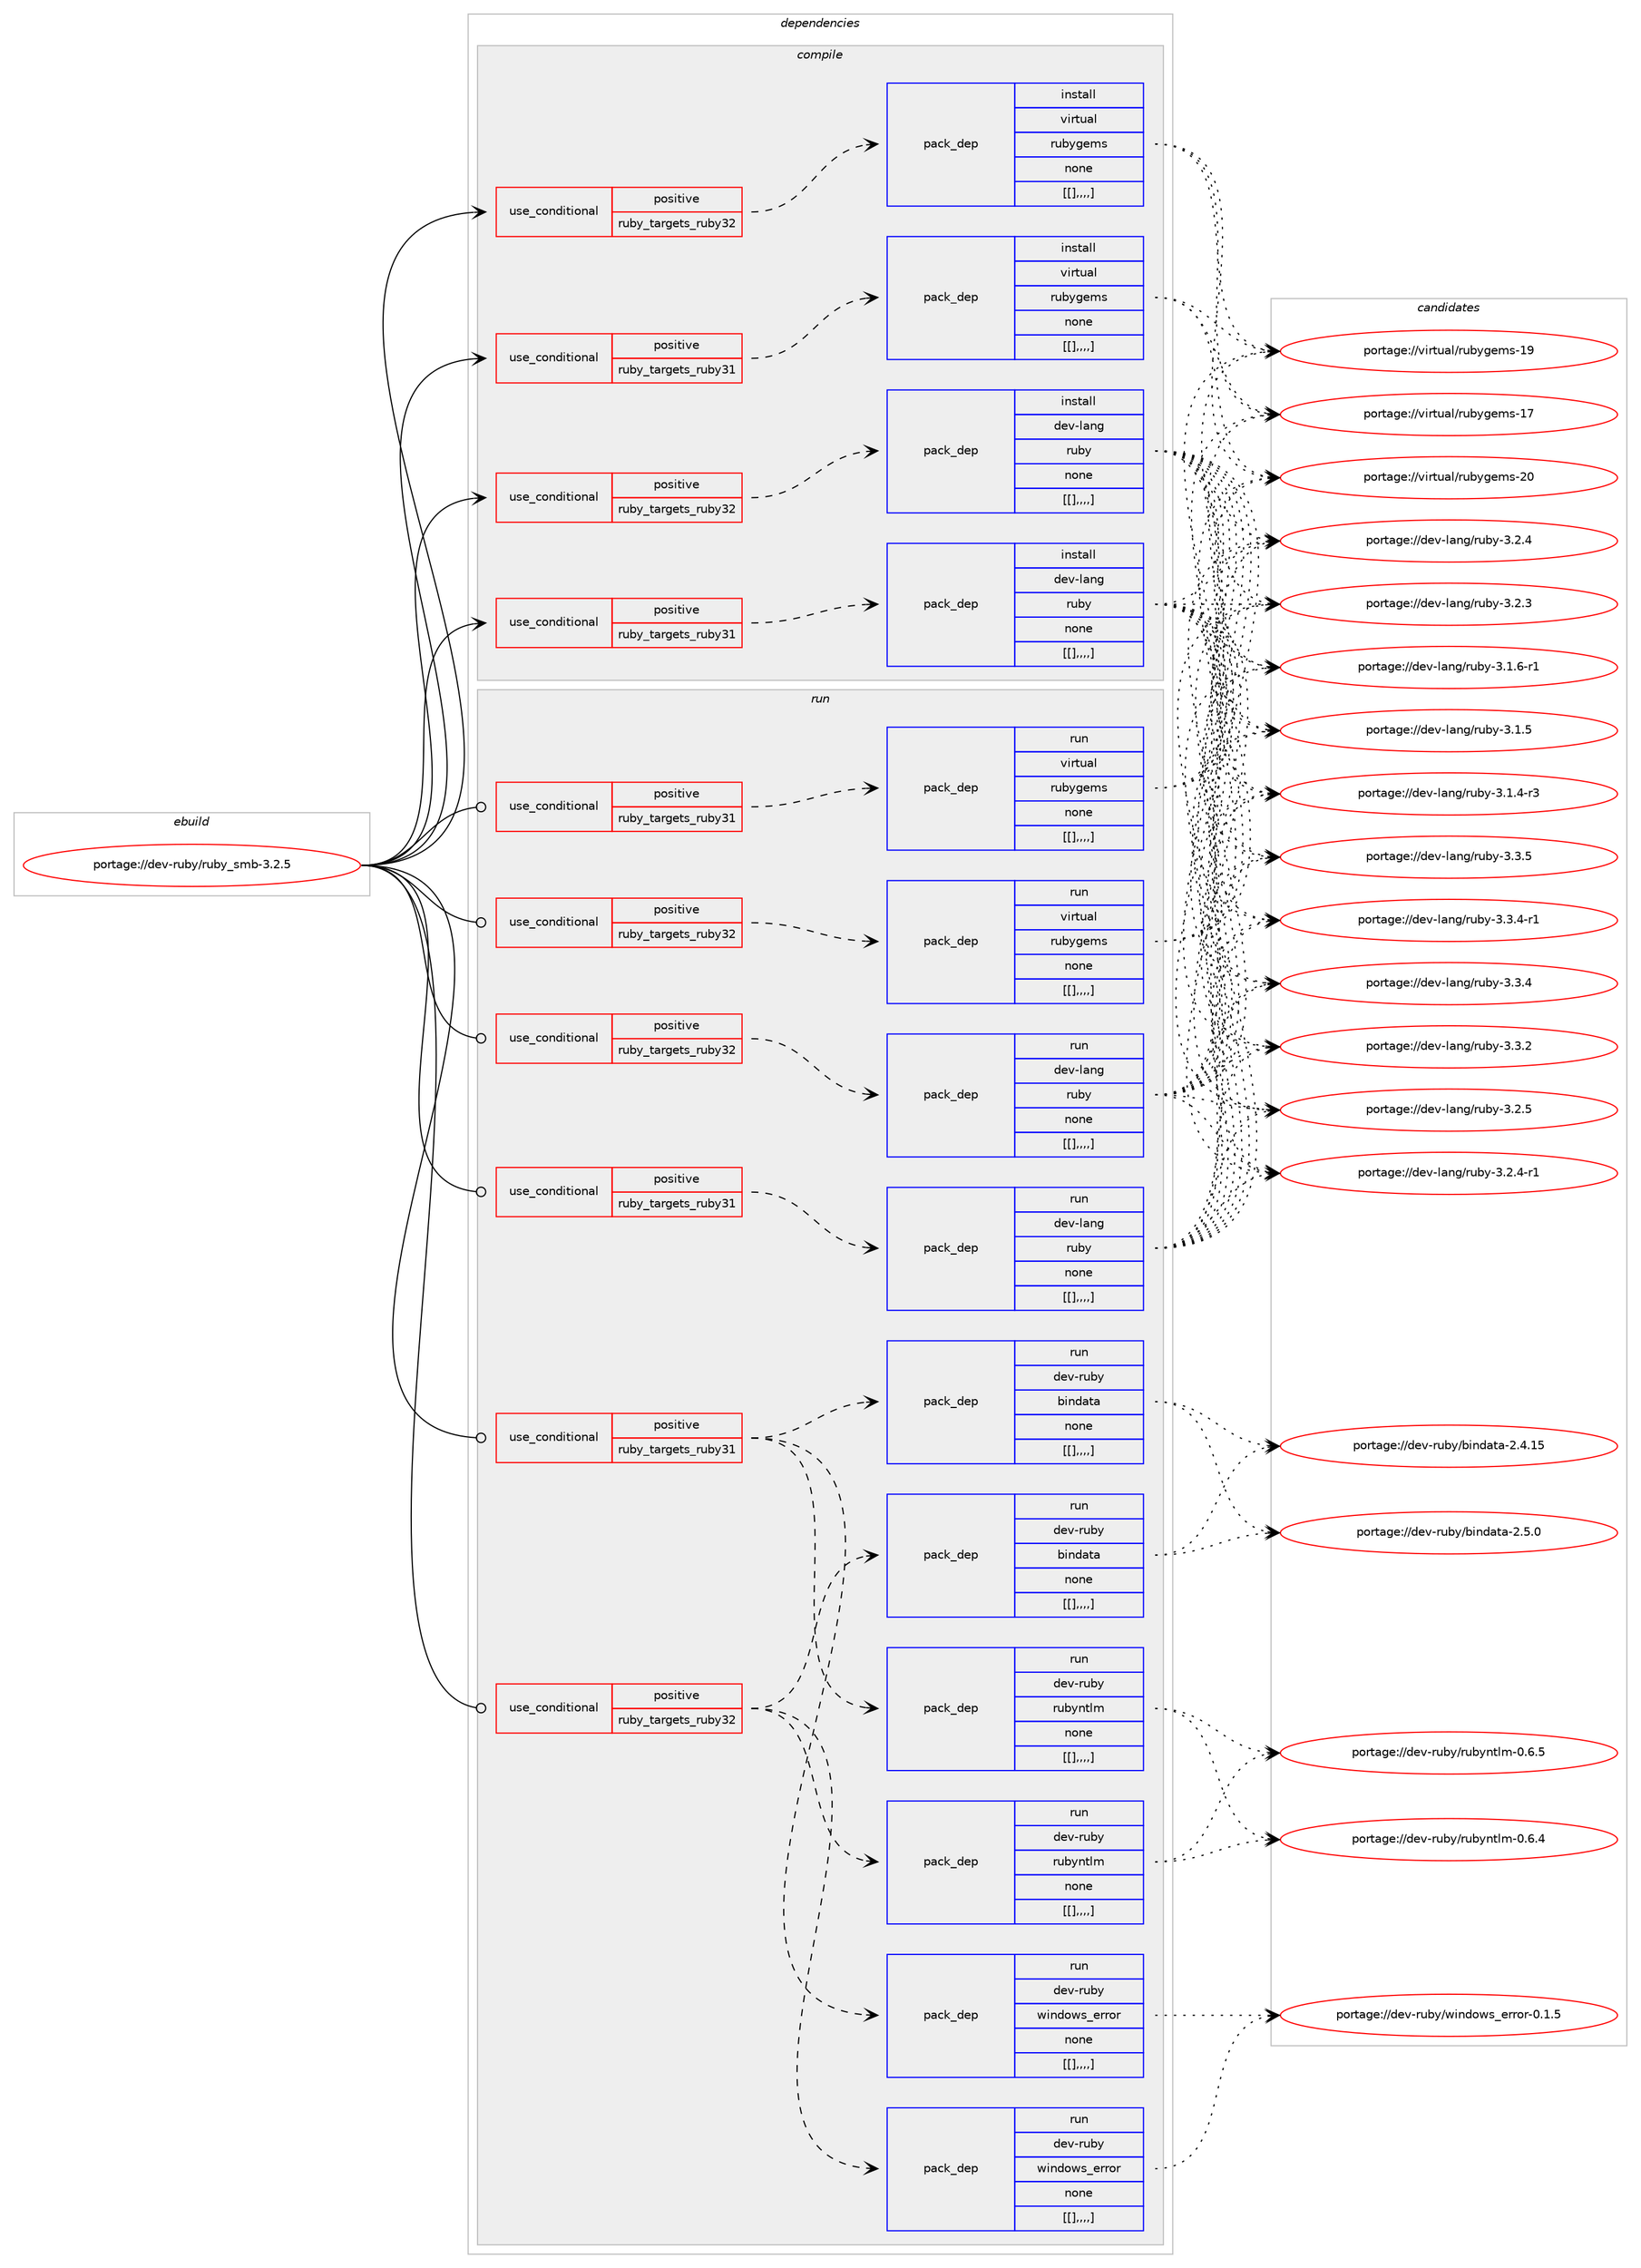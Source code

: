 digraph prolog {

# *************
# Graph options
# *************

newrank=true;
concentrate=true;
compound=true;
graph [rankdir=LR,fontname=Helvetica,fontsize=10,ranksep=1.5];#, ranksep=2.5, nodesep=0.2];
edge  [arrowhead=vee];
node  [fontname=Helvetica,fontsize=10];

# **********
# The ebuild
# **********

subgraph cluster_leftcol {
color=gray;
label=<<i>ebuild</i>>;
id [label="portage://dev-ruby/ruby_smb-3.2.5", color=red, width=4, href="../dev-ruby/ruby_smb-3.2.5.svg"];
}

# ****************
# The dependencies
# ****************

subgraph cluster_midcol {
color=gray;
label=<<i>dependencies</i>>;
subgraph cluster_compile {
fillcolor="#eeeeee";
style=filled;
label=<<i>compile</i>>;
subgraph cond60195 {
dependency212959 [label=<<TABLE BORDER="0" CELLBORDER="1" CELLSPACING="0" CELLPADDING="4"><TR><TD ROWSPAN="3" CELLPADDING="10">use_conditional</TD></TR><TR><TD>positive</TD></TR><TR><TD>ruby_targets_ruby31</TD></TR></TABLE>>, shape=none, color=red];
subgraph pack151312 {
dependency213046 [label=<<TABLE BORDER="0" CELLBORDER="1" CELLSPACING="0" CELLPADDING="4" WIDTH="220"><TR><TD ROWSPAN="6" CELLPADDING="30">pack_dep</TD></TR><TR><TD WIDTH="110">install</TD></TR><TR><TD>dev-lang</TD></TR><TR><TD>ruby</TD></TR><TR><TD>none</TD></TR><TR><TD>[[],,,,]</TD></TR></TABLE>>, shape=none, color=blue];
}
dependency212959:e -> dependency213046:w [weight=20,style="dashed",arrowhead="vee"];
}
id:e -> dependency212959:w [weight=20,style="solid",arrowhead="vee"];
subgraph cond60258 {
dependency213088 [label=<<TABLE BORDER="0" CELLBORDER="1" CELLSPACING="0" CELLPADDING="4"><TR><TD ROWSPAN="3" CELLPADDING="10">use_conditional</TD></TR><TR><TD>positive</TD></TR><TR><TD>ruby_targets_ruby31</TD></TR></TABLE>>, shape=none, color=red];
subgraph pack151357 {
dependency213118 [label=<<TABLE BORDER="0" CELLBORDER="1" CELLSPACING="0" CELLPADDING="4" WIDTH="220"><TR><TD ROWSPAN="6" CELLPADDING="30">pack_dep</TD></TR><TR><TD WIDTH="110">install</TD></TR><TR><TD>virtual</TD></TR><TR><TD>rubygems</TD></TR><TR><TD>none</TD></TR><TR><TD>[[],,,,]</TD></TR></TABLE>>, shape=none, color=blue];
}
dependency213088:e -> dependency213118:w [weight=20,style="dashed",arrowhead="vee"];
}
id:e -> dependency213088:w [weight=20,style="solid",arrowhead="vee"];
subgraph cond60303 {
dependency213177 [label=<<TABLE BORDER="0" CELLBORDER="1" CELLSPACING="0" CELLPADDING="4"><TR><TD ROWSPAN="3" CELLPADDING="10">use_conditional</TD></TR><TR><TD>positive</TD></TR><TR><TD>ruby_targets_ruby32</TD></TR></TABLE>>, shape=none, color=red];
subgraph pack151400 {
dependency213225 [label=<<TABLE BORDER="0" CELLBORDER="1" CELLSPACING="0" CELLPADDING="4" WIDTH="220"><TR><TD ROWSPAN="6" CELLPADDING="30">pack_dep</TD></TR><TR><TD WIDTH="110">install</TD></TR><TR><TD>dev-lang</TD></TR><TR><TD>ruby</TD></TR><TR><TD>none</TD></TR><TR><TD>[[],,,,]</TD></TR></TABLE>>, shape=none, color=blue];
}
dependency213177:e -> dependency213225:w [weight=20,style="dashed",arrowhead="vee"];
}
id:e -> dependency213177:w [weight=20,style="solid",arrowhead="vee"];
subgraph cond60340 {
dependency213229 [label=<<TABLE BORDER="0" CELLBORDER="1" CELLSPACING="0" CELLPADDING="4"><TR><TD ROWSPAN="3" CELLPADDING="10">use_conditional</TD></TR><TR><TD>positive</TD></TR><TR><TD>ruby_targets_ruby32</TD></TR></TABLE>>, shape=none, color=red];
subgraph pack151436 {
dependency213275 [label=<<TABLE BORDER="0" CELLBORDER="1" CELLSPACING="0" CELLPADDING="4" WIDTH="220"><TR><TD ROWSPAN="6" CELLPADDING="30">pack_dep</TD></TR><TR><TD WIDTH="110">install</TD></TR><TR><TD>virtual</TD></TR><TR><TD>rubygems</TD></TR><TR><TD>none</TD></TR><TR><TD>[[],,,,]</TD></TR></TABLE>>, shape=none, color=blue];
}
dependency213229:e -> dependency213275:w [weight=20,style="dashed",arrowhead="vee"];
}
id:e -> dependency213229:w [weight=20,style="solid",arrowhead="vee"];
}
subgraph cluster_compileandrun {
fillcolor="#eeeeee";
style=filled;
label=<<i>compile and run</i>>;
}
subgraph cluster_run {
fillcolor="#eeeeee";
style=filled;
label=<<i>run</i>>;
subgraph cond60366 {
dependency213318 [label=<<TABLE BORDER="0" CELLBORDER="1" CELLSPACING="0" CELLPADDING="4"><TR><TD ROWSPAN="3" CELLPADDING="10">use_conditional</TD></TR><TR><TD>positive</TD></TR><TR><TD>ruby_targets_ruby31</TD></TR></TABLE>>, shape=none, color=red];
subgraph pack151505 {
dependency213410 [label=<<TABLE BORDER="0" CELLBORDER="1" CELLSPACING="0" CELLPADDING="4" WIDTH="220"><TR><TD ROWSPAN="6" CELLPADDING="30">pack_dep</TD></TR><TR><TD WIDTH="110">run</TD></TR><TR><TD>dev-lang</TD></TR><TR><TD>ruby</TD></TR><TR><TD>none</TD></TR><TR><TD>[[],,,,]</TD></TR></TABLE>>, shape=none, color=blue];
}
dependency213318:e -> dependency213410:w [weight=20,style="dashed",arrowhead="vee"];
}
id:e -> dependency213318:w [weight=20,style="solid",arrowhead="odot"];
subgraph cond60421 {
dependency213419 [label=<<TABLE BORDER="0" CELLBORDER="1" CELLSPACING="0" CELLPADDING="4"><TR><TD ROWSPAN="3" CELLPADDING="10">use_conditional</TD></TR><TR><TD>positive</TD></TR><TR><TD>ruby_targets_ruby31</TD></TR></TABLE>>, shape=none, color=red];
subgraph pack151520 {
dependency213423 [label=<<TABLE BORDER="0" CELLBORDER="1" CELLSPACING="0" CELLPADDING="4" WIDTH="220"><TR><TD ROWSPAN="6" CELLPADDING="30">pack_dep</TD></TR><TR><TD WIDTH="110">run</TD></TR><TR><TD>dev-ruby</TD></TR><TR><TD>bindata</TD></TR><TR><TD>none</TD></TR><TR><TD>[[],,,,]</TD></TR></TABLE>>, shape=none, color=blue];
}
dependency213419:e -> dependency213423:w [weight=20,style="dashed",arrowhead="vee"];
subgraph pack151524 {
dependency213462 [label=<<TABLE BORDER="0" CELLBORDER="1" CELLSPACING="0" CELLPADDING="4" WIDTH="220"><TR><TD ROWSPAN="6" CELLPADDING="30">pack_dep</TD></TR><TR><TD WIDTH="110">run</TD></TR><TR><TD>dev-ruby</TD></TR><TR><TD>rubyntlm</TD></TR><TR><TD>none</TD></TR><TR><TD>[[],,,,]</TD></TR></TABLE>>, shape=none, color=blue];
}
dependency213419:e -> dependency213462:w [weight=20,style="dashed",arrowhead="vee"];
subgraph pack151563 {
dependency213499 [label=<<TABLE BORDER="0" CELLBORDER="1" CELLSPACING="0" CELLPADDING="4" WIDTH="220"><TR><TD ROWSPAN="6" CELLPADDING="30">pack_dep</TD></TR><TR><TD WIDTH="110">run</TD></TR><TR><TD>dev-ruby</TD></TR><TR><TD>windows_error</TD></TR><TR><TD>none</TD></TR><TR><TD>[[],,,,]</TD></TR></TABLE>>, shape=none, color=blue];
}
dependency213419:e -> dependency213499:w [weight=20,style="dashed",arrowhead="vee"];
}
id:e -> dependency213419:w [weight=20,style="solid",arrowhead="odot"];
subgraph cond60487 {
dependency213550 [label=<<TABLE BORDER="0" CELLBORDER="1" CELLSPACING="0" CELLPADDING="4"><TR><TD ROWSPAN="3" CELLPADDING="10">use_conditional</TD></TR><TR><TD>positive</TD></TR><TR><TD>ruby_targets_ruby31</TD></TR></TABLE>>, shape=none, color=red];
subgraph pack151591 {
dependency213553 [label=<<TABLE BORDER="0" CELLBORDER="1" CELLSPACING="0" CELLPADDING="4" WIDTH="220"><TR><TD ROWSPAN="6" CELLPADDING="30">pack_dep</TD></TR><TR><TD WIDTH="110">run</TD></TR><TR><TD>virtual</TD></TR><TR><TD>rubygems</TD></TR><TR><TD>none</TD></TR><TR><TD>[[],,,,]</TD></TR></TABLE>>, shape=none, color=blue];
}
dependency213550:e -> dependency213553:w [weight=20,style="dashed",arrowhead="vee"];
}
id:e -> dependency213550:w [weight=20,style="solid",arrowhead="odot"];
subgraph cond60499 {
dependency213576 [label=<<TABLE BORDER="0" CELLBORDER="1" CELLSPACING="0" CELLPADDING="4"><TR><TD ROWSPAN="3" CELLPADDING="10">use_conditional</TD></TR><TR><TD>positive</TD></TR><TR><TD>ruby_targets_ruby32</TD></TR></TABLE>>, shape=none, color=red];
subgraph pack151604 {
dependency213597 [label=<<TABLE BORDER="0" CELLBORDER="1" CELLSPACING="0" CELLPADDING="4" WIDTH="220"><TR><TD ROWSPAN="6" CELLPADDING="30">pack_dep</TD></TR><TR><TD WIDTH="110">run</TD></TR><TR><TD>dev-lang</TD></TR><TR><TD>ruby</TD></TR><TR><TD>none</TD></TR><TR><TD>[[],,,,]</TD></TR></TABLE>>, shape=none, color=blue];
}
dependency213576:e -> dependency213597:w [weight=20,style="dashed",arrowhead="vee"];
}
id:e -> dependency213576:w [weight=20,style="solid",arrowhead="odot"];
subgraph cond60532 {
dependency213690 [label=<<TABLE BORDER="0" CELLBORDER="1" CELLSPACING="0" CELLPADDING="4"><TR><TD ROWSPAN="3" CELLPADDING="10">use_conditional</TD></TR><TR><TD>positive</TD></TR><TR><TD>ruby_targets_ruby32</TD></TR></TABLE>>, shape=none, color=red];
subgraph pack151664 {
dependency213697 [label=<<TABLE BORDER="0" CELLBORDER="1" CELLSPACING="0" CELLPADDING="4" WIDTH="220"><TR><TD ROWSPAN="6" CELLPADDING="30">pack_dep</TD></TR><TR><TD WIDTH="110">run</TD></TR><TR><TD>dev-ruby</TD></TR><TR><TD>bindata</TD></TR><TR><TD>none</TD></TR><TR><TD>[[],,,,]</TD></TR></TABLE>>, shape=none, color=blue];
}
dependency213690:e -> dependency213697:w [weight=20,style="dashed",arrowhead="vee"];
subgraph pack151682 {
dependency213735 [label=<<TABLE BORDER="0" CELLBORDER="1" CELLSPACING="0" CELLPADDING="4" WIDTH="220"><TR><TD ROWSPAN="6" CELLPADDING="30">pack_dep</TD></TR><TR><TD WIDTH="110">run</TD></TR><TR><TD>dev-ruby</TD></TR><TR><TD>rubyntlm</TD></TR><TR><TD>none</TD></TR><TR><TD>[[],,,,]</TD></TR></TABLE>>, shape=none, color=blue];
}
dependency213690:e -> dependency213735:w [weight=20,style="dashed",arrowhead="vee"];
subgraph pack151698 {
dependency213764 [label=<<TABLE BORDER="0" CELLBORDER="1" CELLSPACING="0" CELLPADDING="4" WIDTH="220"><TR><TD ROWSPAN="6" CELLPADDING="30">pack_dep</TD></TR><TR><TD WIDTH="110">run</TD></TR><TR><TD>dev-ruby</TD></TR><TR><TD>windows_error</TD></TR><TR><TD>none</TD></TR><TR><TD>[[],,,,]</TD></TR></TABLE>>, shape=none, color=blue];
}
dependency213690:e -> dependency213764:w [weight=20,style="dashed",arrowhead="vee"];
}
id:e -> dependency213690:w [weight=20,style="solid",arrowhead="odot"];
subgraph cond60590 {
dependency213777 [label=<<TABLE BORDER="0" CELLBORDER="1" CELLSPACING="0" CELLPADDING="4"><TR><TD ROWSPAN="3" CELLPADDING="10">use_conditional</TD></TR><TR><TD>positive</TD></TR><TR><TD>ruby_targets_ruby32</TD></TR></TABLE>>, shape=none, color=red];
subgraph pack151709 {
dependency213780 [label=<<TABLE BORDER="0" CELLBORDER="1" CELLSPACING="0" CELLPADDING="4" WIDTH="220"><TR><TD ROWSPAN="6" CELLPADDING="30">pack_dep</TD></TR><TR><TD WIDTH="110">run</TD></TR><TR><TD>virtual</TD></TR><TR><TD>rubygems</TD></TR><TR><TD>none</TD></TR><TR><TD>[[],,,,]</TD></TR></TABLE>>, shape=none, color=blue];
}
dependency213777:e -> dependency213780:w [weight=20,style="dashed",arrowhead="vee"];
}
id:e -> dependency213777:w [weight=20,style="solid",arrowhead="odot"];
}
}

# **************
# The candidates
# **************

subgraph cluster_choices {
rank=same;
color=gray;
label=<<i>candidates</i>>;

subgraph choice151371 {
color=black;
nodesep=1;
choice10010111845108971101034711411798121455146514653 [label="portage://dev-lang/ruby-3.3.5", color=red, width=4,href="../dev-lang/ruby-3.3.5.svg"];
choice100101118451089711010347114117981214551465146524511449 [label="portage://dev-lang/ruby-3.3.4-r1", color=red, width=4,href="../dev-lang/ruby-3.3.4-r1.svg"];
choice10010111845108971101034711411798121455146514652 [label="portage://dev-lang/ruby-3.3.4", color=red, width=4,href="../dev-lang/ruby-3.3.4.svg"];
choice10010111845108971101034711411798121455146514650 [label="portage://dev-lang/ruby-3.3.2", color=red, width=4,href="../dev-lang/ruby-3.3.2.svg"];
choice10010111845108971101034711411798121455146504653 [label="portage://dev-lang/ruby-3.2.5", color=red, width=4,href="../dev-lang/ruby-3.2.5.svg"];
choice100101118451089711010347114117981214551465046524511449 [label="portage://dev-lang/ruby-3.2.4-r1", color=red, width=4,href="../dev-lang/ruby-3.2.4-r1.svg"];
choice10010111845108971101034711411798121455146504652 [label="portage://dev-lang/ruby-3.2.4", color=red, width=4,href="../dev-lang/ruby-3.2.4.svg"];
choice10010111845108971101034711411798121455146504651 [label="portage://dev-lang/ruby-3.2.3", color=red, width=4,href="../dev-lang/ruby-3.2.3.svg"];
choice100101118451089711010347114117981214551464946544511449 [label="portage://dev-lang/ruby-3.1.6-r1", color=red, width=4,href="../dev-lang/ruby-3.1.6-r1.svg"];
choice10010111845108971101034711411798121455146494653 [label="portage://dev-lang/ruby-3.1.5", color=red, width=4,href="../dev-lang/ruby-3.1.5.svg"];
choice100101118451089711010347114117981214551464946524511451 [label="portage://dev-lang/ruby-3.1.4-r3", color=red, width=4,href="../dev-lang/ruby-3.1.4-r3.svg"];
dependency213046:e -> choice10010111845108971101034711411798121455146514653:w [style=dotted,weight="100"];
dependency213046:e -> choice100101118451089711010347114117981214551465146524511449:w [style=dotted,weight="100"];
dependency213046:e -> choice10010111845108971101034711411798121455146514652:w [style=dotted,weight="100"];
dependency213046:e -> choice10010111845108971101034711411798121455146514650:w [style=dotted,weight="100"];
dependency213046:e -> choice10010111845108971101034711411798121455146504653:w [style=dotted,weight="100"];
dependency213046:e -> choice100101118451089711010347114117981214551465046524511449:w [style=dotted,weight="100"];
dependency213046:e -> choice10010111845108971101034711411798121455146504652:w [style=dotted,weight="100"];
dependency213046:e -> choice10010111845108971101034711411798121455146504651:w [style=dotted,weight="100"];
dependency213046:e -> choice100101118451089711010347114117981214551464946544511449:w [style=dotted,weight="100"];
dependency213046:e -> choice10010111845108971101034711411798121455146494653:w [style=dotted,weight="100"];
dependency213046:e -> choice100101118451089711010347114117981214551464946524511451:w [style=dotted,weight="100"];
}
subgraph choice151379 {
color=black;
nodesep=1;
choice118105114116117971084711411798121103101109115455048 [label="portage://virtual/rubygems-20", color=red, width=4,href="../virtual/rubygems-20.svg"];
choice118105114116117971084711411798121103101109115454957 [label="portage://virtual/rubygems-19", color=red, width=4,href="../virtual/rubygems-19.svg"];
choice118105114116117971084711411798121103101109115454955 [label="portage://virtual/rubygems-17", color=red, width=4,href="../virtual/rubygems-17.svg"];
dependency213118:e -> choice118105114116117971084711411798121103101109115455048:w [style=dotted,weight="100"];
dependency213118:e -> choice118105114116117971084711411798121103101109115454957:w [style=dotted,weight="100"];
dependency213118:e -> choice118105114116117971084711411798121103101109115454955:w [style=dotted,weight="100"];
}
subgraph choice151381 {
color=black;
nodesep=1;
choice10010111845108971101034711411798121455146514653 [label="portage://dev-lang/ruby-3.3.5", color=red, width=4,href="../dev-lang/ruby-3.3.5.svg"];
choice100101118451089711010347114117981214551465146524511449 [label="portage://dev-lang/ruby-3.3.4-r1", color=red, width=4,href="../dev-lang/ruby-3.3.4-r1.svg"];
choice10010111845108971101034711411798121455146514652 [label="portage://dev-lang/ruby-3.3.4", color=red, width=4,href="../dev-lang/ruby-3.3.4.svg"];
choice10010111845108971101034711411798121455146514650 [label="portage://dev-lang/ruby-3.3.2", color=red, width=4,href="../dev-lang/ruby-3.3.2.svg"];
choice10010111845108971101034711411798121455146504653 [label="portage://dev-lang/ruby-3.2.5", color=red, width=4,href="../dev-lang/ruby-3.2.5.svg"];
choice100101118451089711010347114117981214551465046524511449 [label="portage://dev-lang/ruby-3.2.4-r1", color=red, width=4,href="../dev-lang/ruby-3.2.4-r1.svg"];
choice10010111845108971101034711411798121455146504652 [label="portage://dev-lang/ruby-3.2.4", color=red, width=4,href="../dev-lang/ruby-3.2.4.svg"];
choice10010111845108971101034711411798121455146504651 [label="portage://dev-lang/ruby-3.2.3", color=red, width=4,href="../dev-lang/ruby-3.2.3.svg"];
choice100101118451089711010347114117981214551464946544511449 [label="portage://dev-lang/ruby-3.1.6-r1", color=red, width=4,href="../dev-lang/ruby-3.1.6-r1.svg"];
choice10010111845108971101034711411798121455146494653 [label="portage://dev-lang/ruby-3.1.5", color=red, width=4,href="../dev-lang/ruby-3.1.5.svg"];
choice100101118451089711010347114117981214551464946524511451 [label="portage://dev-lang/ruby-3.1.4-r3", color=red, width=4,href="../dev-lang/ruby-3.1.4-r3.svg"];
dependency213225:e -> choice10010111845108971101034711411798121455146514653:w [style=dotted,weight="100"];
dependency213225:e -> choice100101118451089711010347114117981214551465146524511449:w [style=dotted,weight="100"];
dependency213225:e -> choice10010111845108971101034711411798121455146514652:w [style=dotted,weight="100"];
dependency213225:e -> choice10010111845108971101034711411798121455146514650:w [style=dotted,weight="100"];
dependency213225:e -> choice10010111845108971101034711411798121455146504653:w [style=dotted,weight="100"];
dependency213225:e -> choice100101118451089711010347114117981214551465046524511449:w [style=dotted,weight="100"];
dependency213225:e -> choice10010111845108971101034711411798121455146504652:w [style=dotted,weight="100"];
dependency213225:e -> choice10010111845108971101034711411798121455146504651:w [style=dotted,weight="100"];
dependency213225:e -> choice100101118451089711010347114117981214551464946544511449:w [style=dotted,weight="100"];
dependency213225:e -> choice10010111845108971101034711411798121455146494653:w [style=dotted,weight="100"];
dependency213225:e -> choice100101118451089711010347114117981214551464946524511451:w [style=dotted,weight="100"];
}
subgraph choice151427 {
color=black;
nodesep=1;
choice118105114116117971084711411798121103101109115455048 [label="portage://virtual/rubygems-20", color=red, width=4,href="../virtual/rubygems-20.svg"];
choice118105114116117971084711411798121103101109115454957 [label="portage://virtual/rubygems-19", color=red, width=4,href="../virtual/rubygems-19.svg"];
choice118105114116117971084711411798121103101109115454955 [label="portage://virtual/rubygems-17", color=red, width=4,href="../virtual/rubygems-17.svg"];
dependency213275:e -> choice118105114116117971084711411798121103101109115455048:w [style=dotted,weight="100"];
dependency213275:e -> choice118105114116117971084711411798121103101109115454957:w [style=dotted,weight="100"];
dependency213275:e -> choice118105114116117971084711411798121103101109115454955:w [style=dotted,weight="100"];
}
subgraph choice151430 {
color=black;
nodesep=1;
choice10010111845108971101034711411798121455146514653 [label="portage://dev-lang/ruby-3.3.5", color=red, width=4,href="../dev-lang/ruby-3.3.5.svg"];
choice100101118451089711010347114117981214551465146524511449 [label="portage://dev-lang/ruby-3.3.4-r1", color=red, width=4,href="../dev-lang/ruby-3.3.4-r1.svg"];
choice10010111845108971101034711411798121455146514652 [label="portage://dev-lang/ruby-3.3.4", color=red, width=4,href="../dev-lang/ruby-3.3.4.svg"];
choice10010111845108971101034711411798121455146514650 [label="portage://dev-lang/ruby-3.3.2", color=red, width=4,href="../dev-lang/ruby-3.3.2.svg"];
choice10010111845108971101034711411798121455146504653 [label="portage://dev-lang/ruby-3.2.5", color=red, width=4,href="../dev-lang/ruby-3.2.5.svg"];
choice100101118451089711010347114117981214551465046524511449 [label="portage://dev-lang/ruby-3.2.4-r1", color=red, width=4,href="../dev-lang/ruby-3.2.4-r1.svg"];
choice10010111845108971101034711411798121455146504652 [label="portage://dev-lang/ruby-3.2.4", color=red, width=4,href="../dev-lang/ruby-3.2.4.svg"];
choice10010111845108971101034711411798121455146504651 [label="portage://dev-lang/ruby-3.2.3", color=red, width=4,href="../dev-lang/ruby-3.2.3.svg"];
choice100101118451089711010347114117981214551464946544511449 [label="portage://dev-lang/ruby-3.1.6-r1", color=red, width=4,href="../dev-lang/ruby-3.1.6-r1.svg"];
choice10010111845108971101034711411798121455146494653 [label="portage://dev-lang/ruby-3.1.5", color=red, width=4,href="../dev-lang/ruby-3.1.5.svg"];
choice100101118451089711010347114117981214551464946524511451 [label="portage://dev-lang/ruby-3.1.4-r3", color=red, width=4,href="../dev-lang/ruby-3.1.4-r3.svg"];
dependency213410:e -> choice10010111845108971101034711411798121455146514653:w [style=dotted,weight="100"];
dependency213410:e -> choice100101118451089711010347114117981214551465146524511449:w [style=dotted,weight="100"];
dependency213410:e -> choice10010111845108971101034711411798121455146514652:w [style=dotted,weight="100"];
dependency213410:e -> choice10010111845108971101034711411798121455146514650:w [style=dotted,weight="100"];
dependency213410:e -> choice10010111845108971101034711411798121455146504653:w [style=dotted,weight="100"];
dependency213410:e -> choice100101118451089711010347114117981214551465046524511449:w [style=dotted,weight="100"];
dependency213410:e -> choice10010111845108971101034711411798121455146504652:w [style=dotted,weight="100"];
dependency213410:e -> choice10010111845108971101034711411798121455146504651:w [style=dotted,weight="100"];
dependency213410:e -> choice100101118451089711010347114117981214551464946544511449:w [style=dotted,weight="100"];
dependency213410:e -> choice10010111845108971101034711411798121455146494653:w [style=dotted,weight="100"];
dependency213410:e -> choice100101118451089711010347114117981214551464946524511451:w [style=dotted,weight="100"];
}
subgraph choice151437 {
color=black;
nodesep=1;
choice100101118451141179812147981051101009711697455046534648 [label="portage://dev-ruby/bindata-2.5.0", color=red, width=4,href="../dev-ruby/bindata-2.5.0.svg"];
choice10010111845114117981214798105110100971169745504652464953 [label="portage://dev-ruby/bindata-2.4.15", color=red, width=4,href="../dev-ruby/bindata-2.4.15.svg"];
dependency213423:e -> choice100101118451141179812147981051101009711697455046534648:w [style=dotted,weight="100"];
dependency213423:e -> choice10010111845114117981214798105110100971169745504652464953:w [style=dotted,weight="100"];
}
subgraph choice151440 {
color=black;
nodesep=1;
choice10010111845114117981214711411798121110116108109454846544653 [label="portage://dev-ruby/rubyntlm-0.6.5", color=red, width=4,href="../dev-ruby/rubyntlm-0.6.5.svg"];
choice10010111845114117981214711411798121110116108109454846544652 [label="portage://dev-ruby/rubyntlm-0.6.4", color=red, width=4,href="../dev-ruby/rubyntlm-0.6.4.svg"];
dependency213462:e -> choice10010111845114117981214711411798121110116108109454846544653:w [style=dotted,weight="100"];
dependency213462:e -> choice10010111845114117981214711411798121110116108109454846544652:w [style=dotted,weight="100"];
}
subgraph choice151467 {
color=black;
nodesep=1;
choice10010111845114117981214711910511010011111911595101114114111114454846494653 [label="portage://dev-ruby/windows_error-0.1.5", color=red, width=4,href="../dev-ruby/windows_error-0.1.5.svg"];
dependency213499:e -> choice10010111845114117981214711910511010011111911595101114114111114454846494653:w [style=dotted,weight="100"];
}
subgraph choice151479 {
color=black;
nodesep=1;
choice118105114116117971084711411798121103101109115455048 [label="portage://virtual/rubygems-20", color=red, width=4,href="../virtual/rubygems-20.svg"];
choice118105114116117971084711411798121103101109115454957 [label="portage://virtual/rubygems-19", color=red, width=4,href="../virtual/rubygems-19.svg"];
choice118105114116117971084711411798121103101109115454955 [label="portage://virtual/rubygems-17", color=red, width=4,href="../virtual/rubygems-17.svg"];
dependency213553:e -> choice118105114116117971084711411798121103101109115455048:w [style=dotted,weight="100"];
dependency213553:e -> choice118105114116117971084711411798121103101109115454957:w [style=dotted,weight="100"];
dependency213553:e -> choice118105114116117971084711411798121103101109115454955:w [style=dotted,weight="100"];
}
subgraph choice151484 {
color=black;
nodesep=1;
choice10010111845108971101034711411798121455146514653 [label="portage://dev-lang/ruby-3.3.5", color=red, width=4,href="../dev-lang/ruby-3.3.5.svg"];
choice100101118451089711010347114117981214551465146524511449 [label="portage://dev-lang/ruby-3.3.4-r1", color=red, width=4,href="../dev-lang/ruby-3.3.4-r1.svg"];
choice10010111845108971101034711411798121455146514652 [label="portage://dev-lang/ruby-3.3.4", color=red, width=4,href="../dev-lang/ruby-3.3.4.svg"];
choice10010111845108971101034711411798121455146514650 [label="portage://dev-lang/ruby-3.3.2", color=red, width=4,href="../dev-lang/ruby-3.3.2.svg"];
choice10010111845108971101034711411798121455146504653 [label="portage://dev-lang/ruby-3.2.5", color=red, width=4,href="../dev-lang/ruby-3.2.5.svg"];
choice100101118451089711010347114117981214551465046524511449 [label="portage://dev-lang/ruby-3.2.4-r1", color=red, width=4,href="../dev-lang/ruby-3.2.4-r1.svg"];
choice10010111845108971101034711411798121455146504652 [label="portage://dev-lang/ruby-3.2.4", color=red, width=4,href="../dev-lang/ruby-3.2.4.svg"];
choice10010111845108971101034711411798121455146504651 [label="portage://dev-lang/ruby-3.2.3", color=red, width=4,href="../dev-lang/ruby-3.2.3.svg"];
choice100101118451089711010347114117981214551464946544511449 [label="portage://dev-lang/ruby-3.1.6-r1", color=red, width=4,href="../dev-lang/ruby-3.1.6-r1.svg"];
choice10010111845108971101034711411798121455146494653 [label="portage://dev-lang/ruby-3.1.5", color=red, width=4,href="../dev-lang/ruby-3.1.5.svg"];
choice100101118451089711010347114117981214551464946524511451 [label="portage://dev-lang/ruby-3.1.4-r3", color=red, width=4,href="../dev-lang/ruby-3.1.4-r3.svg"];
dependency213597:e -> choice10010111845108971101034711411798121455146514653:w [style=dotted,weight="100"];
dependency213597:e -> choice100101118451089711010347114117981214551465146524511449:w [style=dotted,weight="100"];
dependency213597:e -> choice10010111845108971101034711411798121455146514652:w [style=dotted,weight="100"];
dependency213597:e -> choice10010111845108971101034711411798121455146514650:w [style=dotted,weight="100"];
dependency213597:e -> choice10010111845108971101034711411798121455146504653:w [style=dotted,weight="100"];
dependency213597:e -> choice100101118451089711010347114117981214551465046524511449:w [style=dotted,weight="100"];
dependency213597:e -> choice10010111845108971101034711411798121455146504652:w [style=dotted,weight="100"];
dependency213597:e -> choice10010111845108971101034711411798121455146504651:w [style=dotted,weight="100"];
dependency213597:e -> choice100101118451089711010347114117981214551464946544511449:w [style=dotted,weight="100"];
dependency213597:e -> choice10010111845108971101034711411798121455146494653:w [style=dotted,weight="100"];
dependency213597:e -> choice100101118451089711010347114117981214551464946524511451:w [style=dotted,weight="100"];
}
subgraph choice151505 {
color=black;
nodesep=1;
choice100101118451141179812147981051101009711697455046534648 [label="portage://dev-ruby/bindata-2.5.0", color=red, width=4,href="../dev-ruby/bindata-2.5.0.svg"];
choice10010111845114117981214798105110100971169745504652464953 [label="portage://dev-ruby/bindata-2.4.15", color=red, width=4,href="../dev-ruby/bindata-2.4.15.svg"];
dependency213697:e -> choice100101118451141179812147981051101009711697455046534648:w [style=dotted,weight="100"];
dependency213697:e -> choice10010111845114117981214798105110100971169745504652464953:w [style=dotted,weight="100"];
}
subgraph choice151507 {
color=black;
nodesep=1;
choice10010111845114117981214711411798121110116108109454846544653 [label="portage://dev-ruby/rubyntlm-0.6.5", color=red, width=4,href="../dev-ruby/rubyntlm-0.6.5.svg"];
choice10010111845114117981214711411798121110116108109454846544652 [label="portage://dev-ruby/rubyntlm-0.6.4", color=red, width=4,href="../dev-ruby/rubyntlm-0.6.4.svg"];
dependency213735:e -> choice10010111845114117981214711411798121110116108109454846544653:w [style=dotted,weight="100"];
dependency213735:e -> choice10010111845114117981214711411798121110116108109454846544652:w [style=dotted,weight="100"];
}
subgraph choice151525 {
color=black;
nodesep=1;
choice10010111845114117981214711910511010011111911595101114114111114454846494653 [label="portage://dev-ruby/windows_error-0.1.5", color=red, width=4,href="../dev-ruby/windows_error-0.1.5.svg"];
dependency213764:e -> choice10010111845114117981214711910511010011111911595101114114111114454846494653:w [style=dotted,weight="100"];
}
subgraph choice151536 {
color=black;
nodesep=1;
choice118105114116117971084711411798121103101109115455048 [label="portage://virtual/rubygems-20", color=red, width=4,href="../virtual/rubygems-20.svg"];
choice118105114116117971084711411798121103101109115454957 [label="portage://virtual/rubygems-19", color=red, width=4,href="../virtual/rubygems-19.svg"];
choice118105114116117971084711411798121103101109115454955 [label="portage://virtual/rubygems-17", color=red, width=4,href="../virtual/rubygems-17.svg"];
dependency213780:e -> choice118105114116117971084711411798121103101109115455048:w [style=dotted,weight="100"];
dependency213780:e -> choice118105114116117971084711411798121103101109115454957:w [style=dotted,weight="100"];
dependency213780:e -> choice118105114116117971084711411798121103101109115454955:w [style=dotted,weight="100"];
}
}

}
